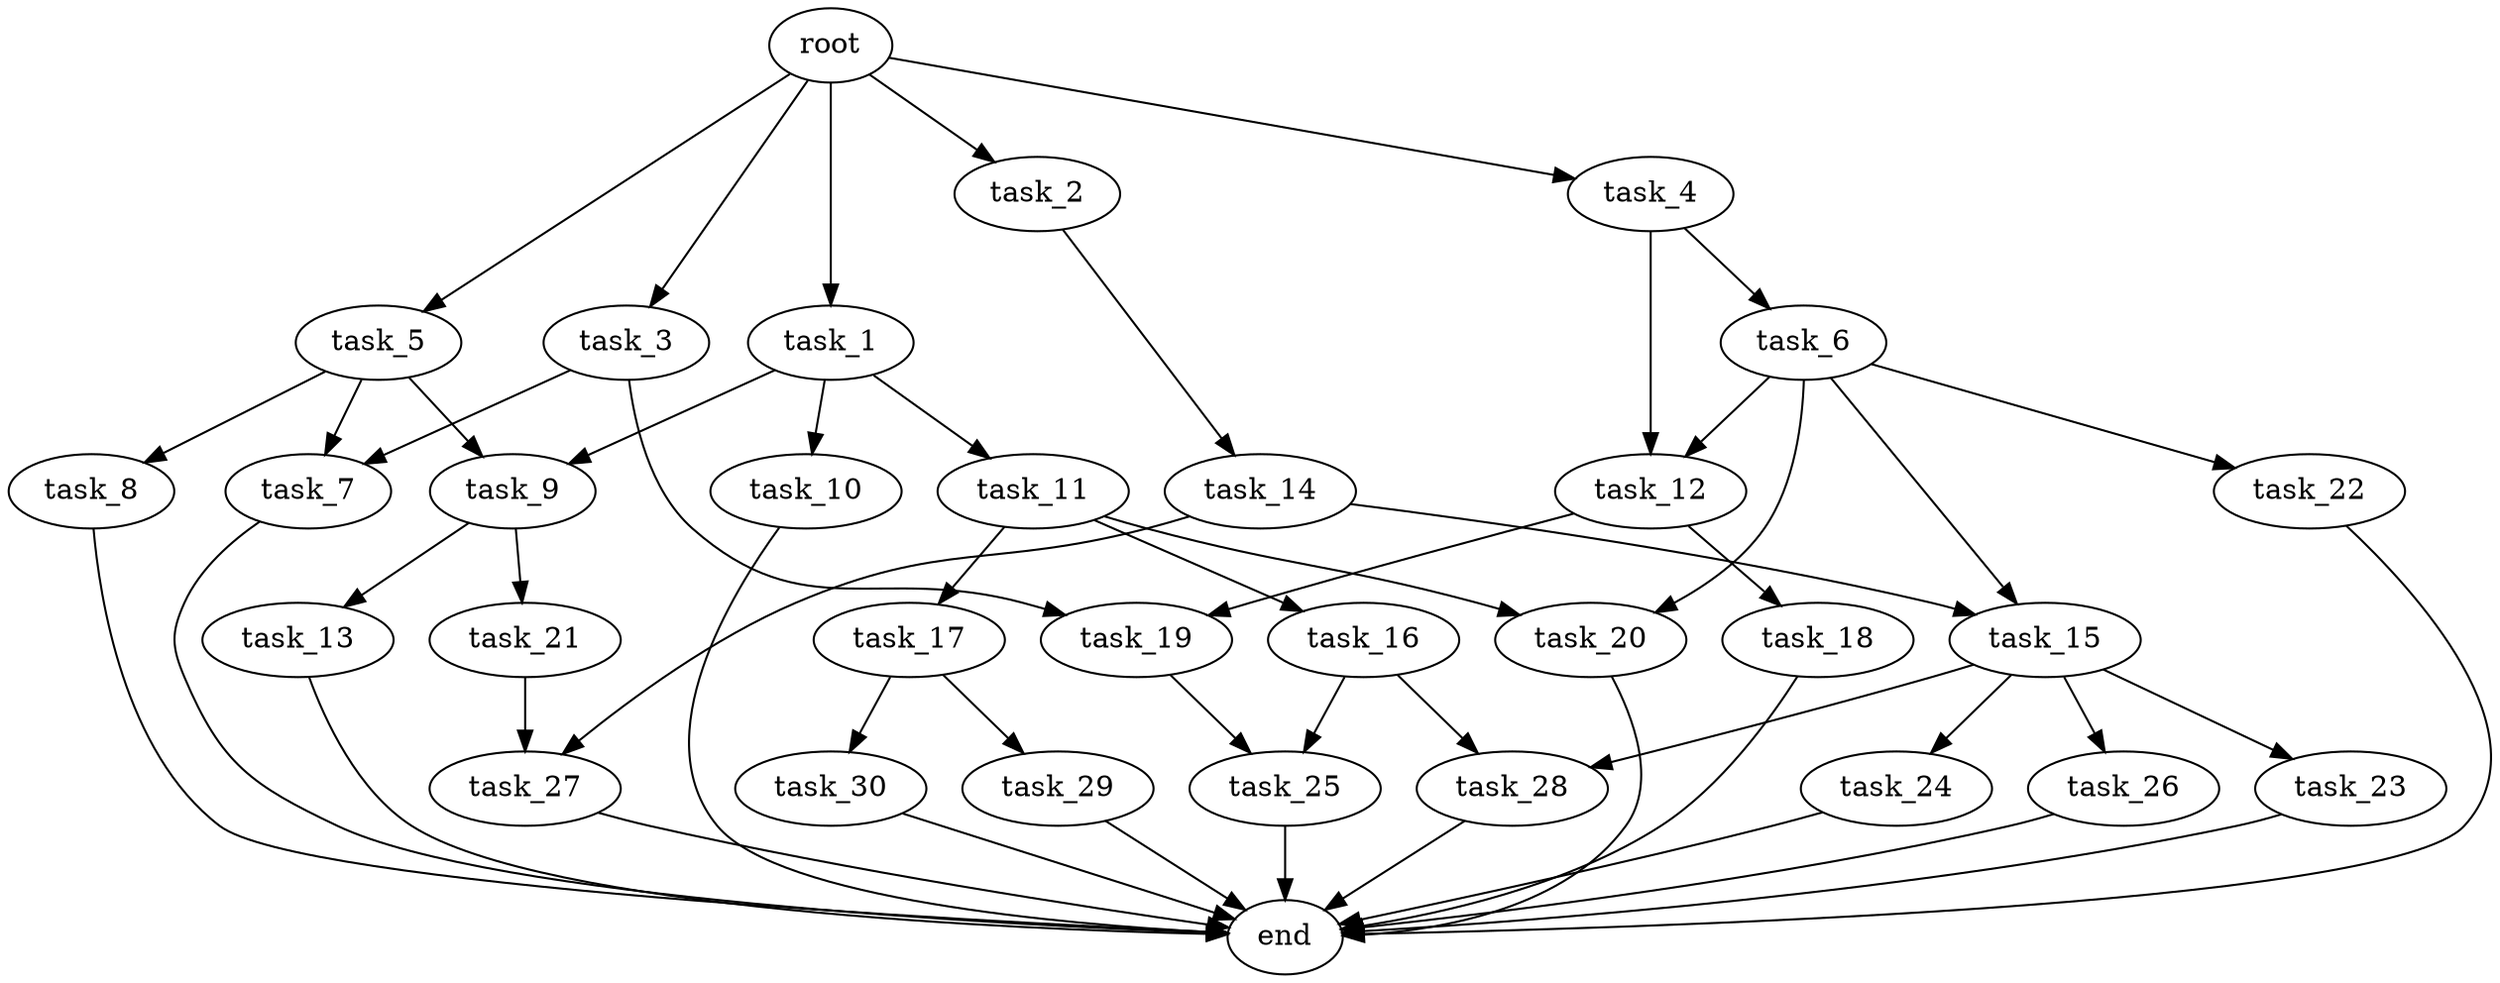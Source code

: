 digraph G {
  root [size="0.000000e+00"];
  task_1 [size="6.459669e+10"];
  task_2 [size="5.126014e+10"];
  task_3 [size="1.610383e+10"];
  task_4 [size="2.208659e+10"];
  task_5 [size="8.347649e+10"];
  task_6 [size="1.944068e+10"];
  task_7 [size="1.814398e+10"];
  task_8 [size="7.996801e+10"];
  task_9 [size="8.522659e+10"];
  task_10 [size="8.514026e+10"];
  task_11 [size="9.323766e+10"];
  task_12 [size="9.943136e+10"];
  task_13 [size="4.613191e+10"];
  task_14 [size="5.497096e+10"];
  task_15 [size="2.907236e+10"];
  task_16 [size="6.745602e+09"];
  task_17 [size="9.829258e+09"];
  task_18 [size="7.256167e+10"];
  task_19 [size="4.872417e+10"];
  task_20 [size="3.309178e+10"];
  task_21 [size="1.283023e+10"];
  task_22 [size="6.555074e+10"];
  task_23 [size="1.001351e+10"];
  task_24 [size="6.195538e+10"];
  task_25 [size="9.001286e+10"];
  task_26 [size="3.178542e+10"];
  task_27 [size="4.507009e+10"];
  task_28 [size="6.163808e+10"];
  task_29 [size="3.057449e+10"];
  task_30 [size="5.842115e+10"];
  end [size="0.000000e+00"];

  root -> task_1 [size="1.000000e-12"];
  root -> task_2 [size="1.000000e-12"];
  root -> task_3 [size="1.000000e-12"];
  root -> task_4 [size="1.000000e-12"];
  root -> task_5 [size="1.000000e-12"];
  task_1 -> task_9 [size="4.261330e+08"];
  task_1 -> task_10 [size="8.514026e+08"];
  task_1 -> task_11 [size="9.323766e+08"];
  task_2 -> task_14 [size="5.497096e+08"];
  task_3 -> task_7 [size="9.071992e+07"];
  task_3 -> task_19 [size="2.436208e+08"];
  task_4 -> task_6 [size="1.944068e+08"];
  task_4 -> task_12 [size="4.971568e+08"];
  task_5 -> task_7 [size="9.071992e+07"];
  task_5 -> task_8 [size="7.996801e+08"];
  task_5 -> task_9 [size="4.261330e+08"];
  task_6 -> task_12 [size="4.971568e+08"];
  task_6 -> task_15 [size="1.453618e+08"];
  task_6 -> task_20 [size="1.654589e+08"];
  task_6 -> task_22 [size="6.555074e+08"];
  task_7 -> end [size="1.000000e-12"];
  task_8 -> end [size="1.000000e-12"];
  task_9 -> task_13 [size="4.613191e+08"];
  task_9 -> task_21 [size="1.283023e+08"];
  task_10 -> end [size="1.000000e-12"];
  task_11 -> task_16 [size="6.745602e+07"];
  task_11 -> task_17 [size="9.829258e+07"];
  task_11 -> task_20 [size="1.654589e+08"];
  task_12 -> task_18 [size="7.256167e+08"];
  task_12 -> task_19 [size="2.436208e+08"];
  task_13 -> end [size="1.000000e-12"];
  task_14 -> task_15 [size="1.453618e+08"];
  task_14 -> task_27 [size="2.253505e+08"];
  task_15 -> task_23 [size="1.001351e+08"];
  task_15 -> task_24 [size="6.195538e+08"];
  task_15 -> task_26 [size="3.178542e+08"];
  task_15 -> task_28 [size="3.081904e+08"];
  task_16 -> task_25 [size="4.500643e+08"];
  task_16 -> task_28 [size="3.081904e+08"];
  task_17 -> task_29 [size="3.057449e+08"];
  task_17 -> task_30 [size="5.842115e+08"];
  task_18 -> end [size="1.000000e-12"];
  task_19 -> task_25 [size="4.500643e+08"];
  task_20 -> end [size="1.000000e-12"];
  task_21 -> task_27 [size="2.253505e+08"];
  task_22 -> end [size="1.000000e-12"];
  task_23 -> end [size="1.000000e-12"];
  task_24 -> end [size="1.000000e-12"];
  task_25 -> end [size="1.000000e-12"];
  task_26 -> end [size="1.000000e-12"];
  task_27 -> end [size="1.000000e-12"];
  task_28 -> end [size="1.000000e-12"];
  task_29 -> end [size="1.000000e-12"];
  task_30 -> end [size="1.000000e-12"];
}
